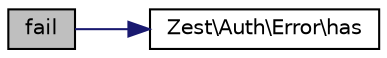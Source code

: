 digraph "fail"
{
  edge [fontname="Helvetica",fontsize="10",labelfontname="Helvetica",labelfontsize="10"];
  node [fontname="Helvetica",fontsize="10",shape=record];
  rankdir="LR";
  Node3 [label="fail",height=0.2,width=0.4,color="black", fillcolor="grey75", style="filled", fontcolor="black"];
  Node3 -> Node4 [color="midnightblue",fontsize="10",style="solid"];
  Node4 [label="Zest\\Auth\\Error\\has",height=0.2,width=0.4,color="black", fillcolor="white", style="filled",URL="$class_zest_1_1_auth_1_1_error.html#a9db60e5b2881ca151b1780e9a4e08560"];
}
